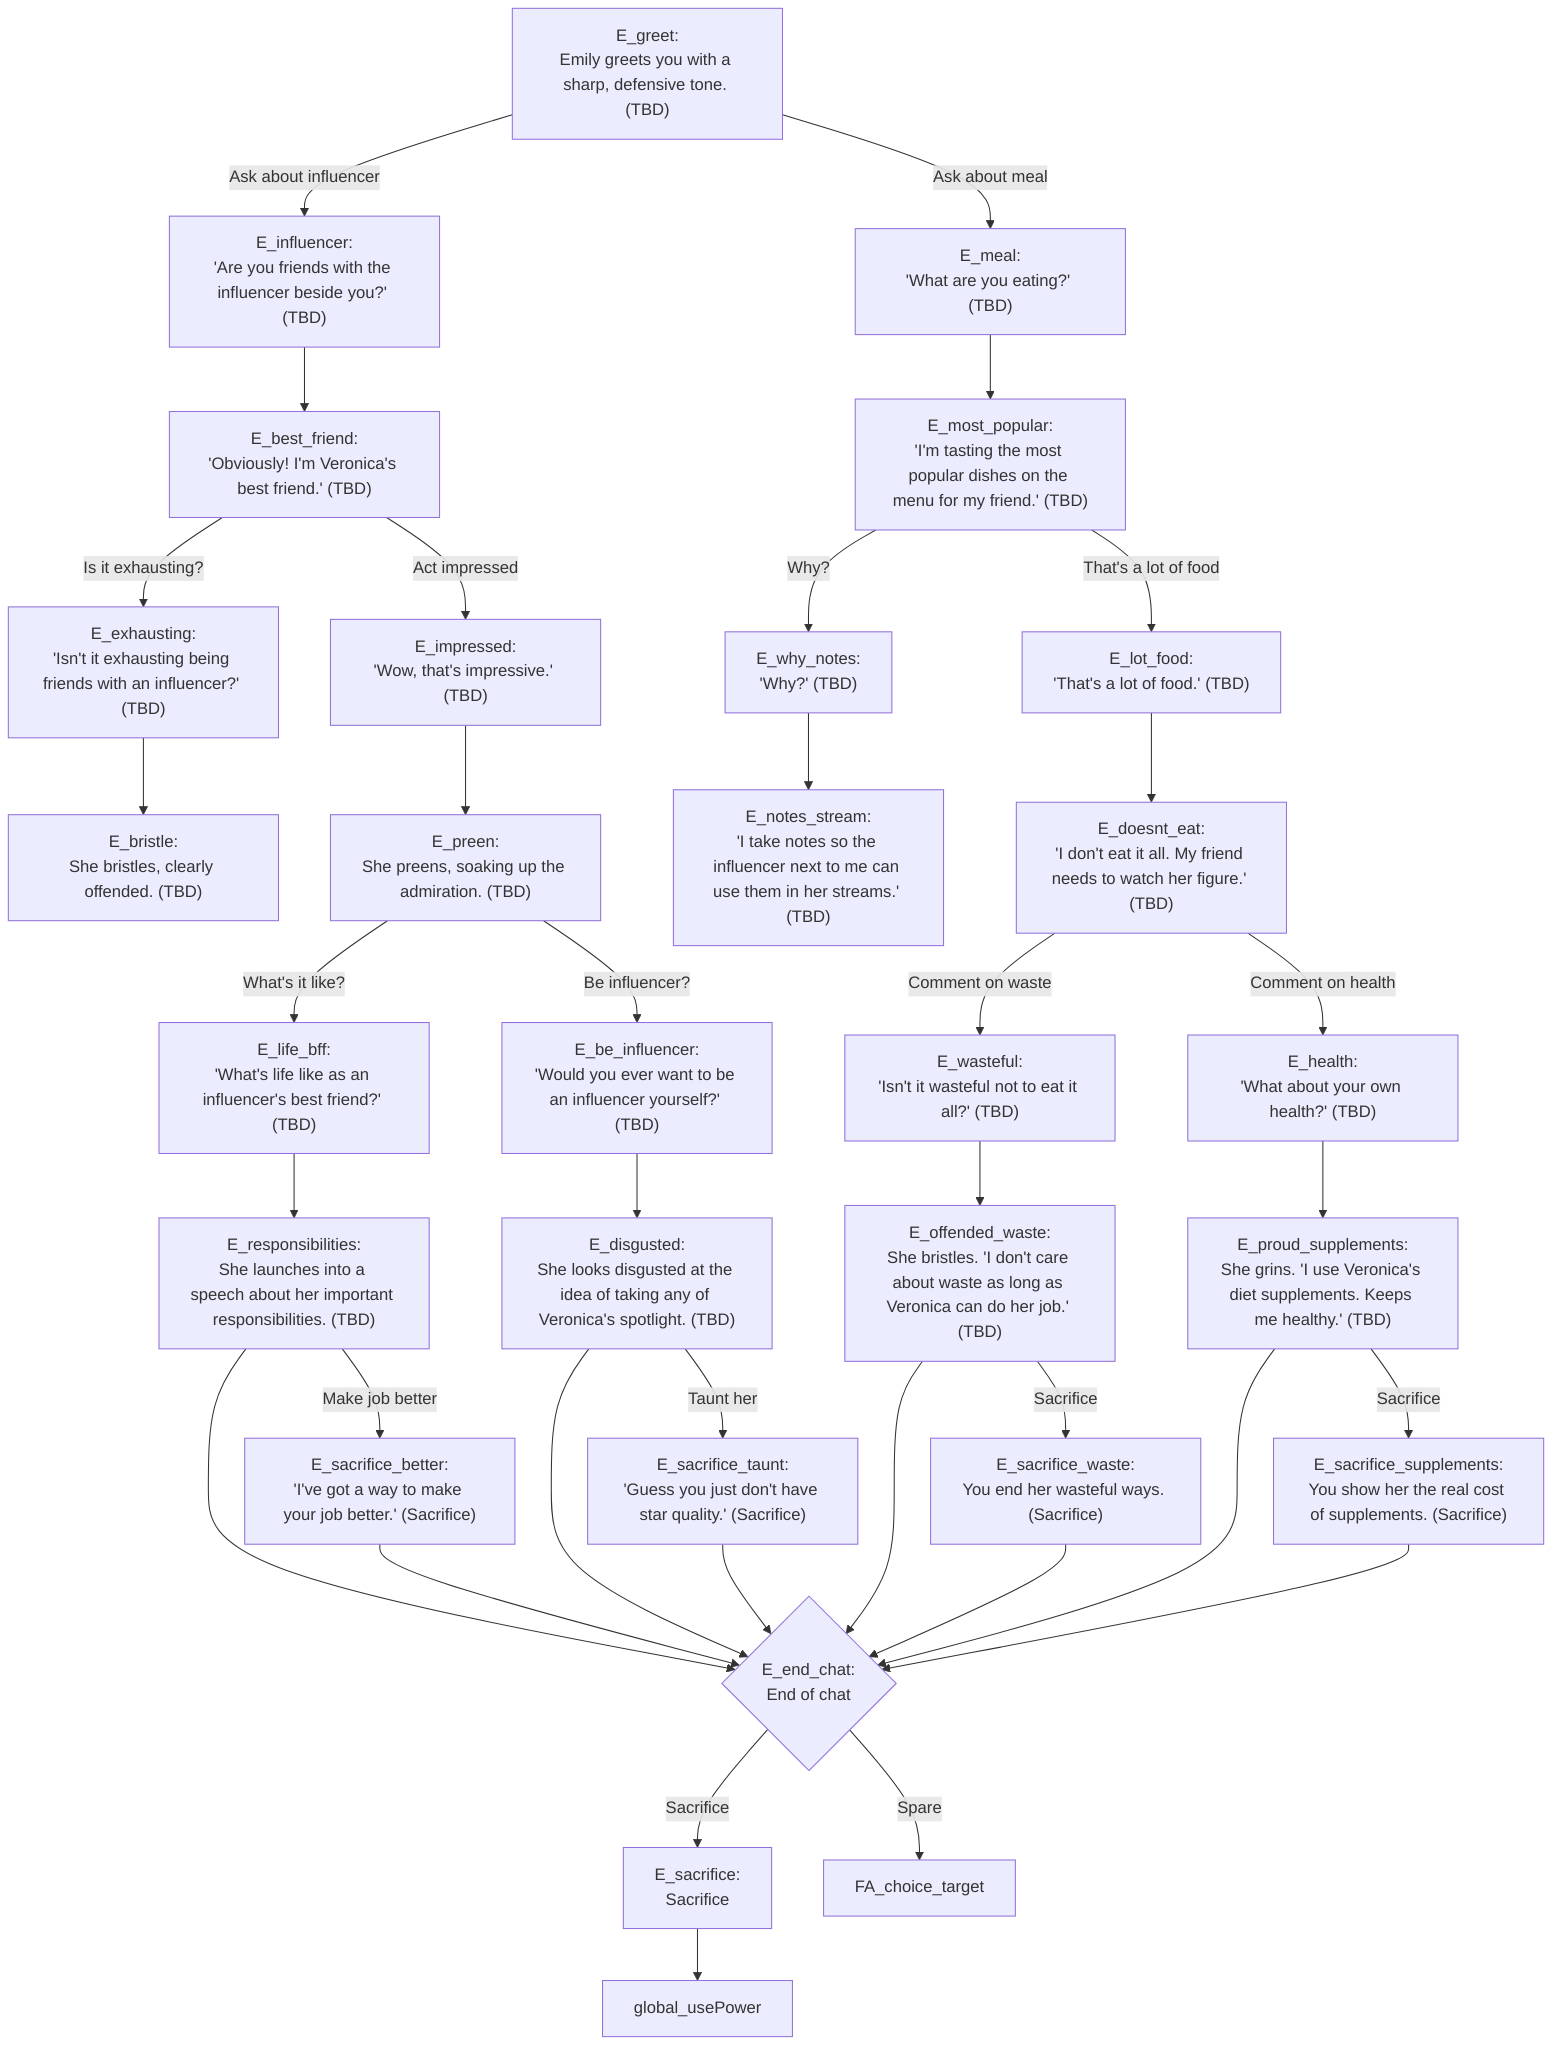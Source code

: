 flowchart TD
direction LR
E_greet["E_greet:<br/>Emily greets you with a sharp, defensive tone. (TBD)"] -->|Ask about influencer| E_influencer
E_greet -->|Ask about meal| E_meal
E_influencer["E_influencer:<br/>'Are you friends with the influencer beside you?' (TBD)"] --> E_best_friend
E_best_friend["E_best_friend:<br/>'Obviously! I'm Veronica's best friend.' (TBD)"] -->|Is it exhausting?| E_exhausting
E_best_friend -->|Act impressed| E_impressed
E_exhausting["E_exhausting:<br/>'Isn't it exhausting being friends with an influencer?' (TBD)"] --> E_bristle
E_bristle["E_bristle:<br/>She bristles, clearly offended. (TBD)"]
E_impressed["E_impressed:<br/>'Wow, that's impressive.' (TBD)"] --> E_preen
E_preen["E_preen:<br/>She preens, soaking up the admiration. (TBD)"] -->|What's it like?| E_life_bff
E_preen -->|Be influencer?| E_be_influencer
E_life_bff["E_life_bff:<br/>'What's life like as an influencer's best friend?' (TBD)"] --> E_responsibilities
E_responsibilities["E_responsibilities:<br/>She launches into a speech about her important responsibilities. (TBD)"] --> E_end_chat
E_responsibilities -->|Make job better| E_sacrifice_better
E_be_influencer["E_be_influencer:<br/>'Would you ever want to be an influencer yourself?' (TBD)"] --> E_disgusted
E_disgusted["E_disgusted:<br/>She looks disgusted at the idea of taking any of Veronica's spotlight. (TBD)"] --> E_end_chat
E_disgusted -->|Taunt her| E_sacrifice_taunt
E_sacrifice_taunt["E_sacrifice_taunt:<br/>'Guess you just don't have star quality.' (Sacrifice)"] --> E_end_chat
E_meal["E_meal:<br/>'What are you eating?' (TBD)"] --> E_most_popular
E_most_popular["E_most_popular:<br/>'I'm tasting the most popular dishes on the menu for my friend.' (TBD)"] -->|Why?| E_why_notes
E_most_popular -->|That's a lot of food| E_lot_food
E_why_notes["E_why_notes:<br/>'Why?' (TBD)"] --> E_notes_stream
E_notes_stream["E_notes_stream:<br/>'I take notes so the influencer next to me can use them in her streams.' (TBD)"]
E_lot_food["E_lot_food:<br/>'That's a lot of food.' (TBD)"] --> E_doesnt_eat
E_doesnt_eat["E_doesnt_eat:<br/>'I don't eat it all. My friend needs to watch her figure.' (TBD)"] -->|Comment on waste| E_wasteful
E_doesnt_eat -->|Comment on health| E_health
E_wasteful["E_wasteful:<br/>'Isn't it wasteful not to eat it all?' (TBD)"] --> E_offended_waste
E_offended_waste["E_offended_waste:<br/>She bristles. 'I don't care about waste as long as Veronica can do her job.' (TBD)"] --> E_end_chat
E_offended_waste -->|Sacrifice| E_sacrifice_waste
E_health["E_health:<br/>'What about your own health?' (TBD)"] --> E_proud_supplements
E_proud_supplements["E_proud_supplements:<br/>She grins. 'I use Veronica's diet supplements. Keeps me healthy.' (TBD)"] --> E_end_chat
E_proud_supplements -->|Sacrifice| E_sacrifice_supplements
E_sacrifice_better["E_sacrifice_better:<br/>'I've got a way to make your job better.' (Sacrifice)"] --> E_end_chat
E_sacrifice_waste["E_sacrifice_waste:<br/>You end her wasteful ways. (Sacrifice)"] --> E_end_chat
E_sacrifice_supplements["E_sacrifice_supplements:<br/>You show her the real cost of supplements. (Sacrifice)"] --> E_end_chat

E_end_chat{"E_end_chat:<br/>End of chat"} -->|Sacrifice| E_sacrifice
E_end_chat -->|Spare| FA_choice_target

E_sacrifice["E_sacrifice:<br/>Sacrifice"] --> global_usePower